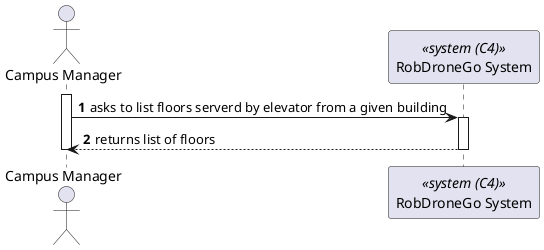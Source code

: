 @startuml process-view
autonumber

actor CM as "Campus Manager"
participant SYS as "RobDroneGo System" <<system (C4)>>

activate CM

CM -> SYS : asks to list floors serverd by elevator from a given building
activate SYS

CM <-- SYS : returns list of floors
deactivate SYS

deactivate CM

@enduml
